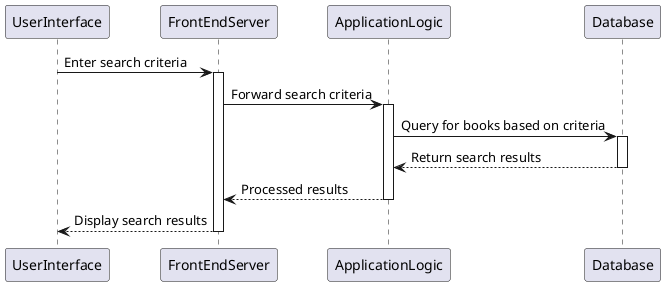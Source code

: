 @startuml
participant UserInterface as UI
participant FrontEndServer as FES
participant ApplicationLogic as AL
participant Database as DB

UI -> FES : Enter search criteria
activate FES
FES -> AL : Forward search criteria
activate AL
AL -> DB : Query for books based on criteria
activate DB
DB --> AL : Return search results
deactivate DB
AL --> FES : Processed results
deactivate AL
FES --> UI : Display search results
deactivate FES

@enduml